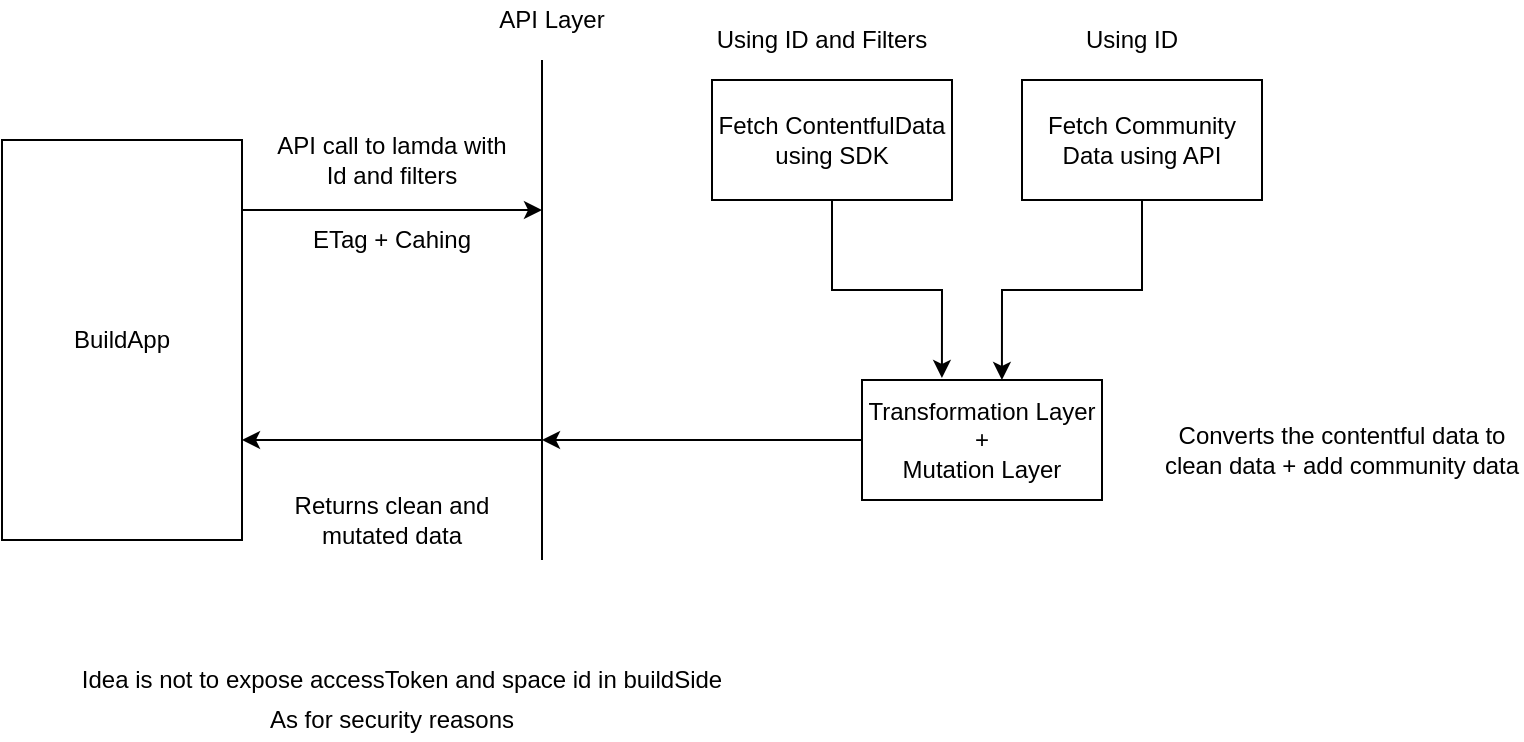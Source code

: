 <mxfile version="14.7.7" type="github">
  <diagram id="aNkAg4QUc68grZBY7BTt" name="Page-1">
    <mxGraphModel dx="868" dy="450" grid="1" gridSize="10" guides="1" tooltips="1" connect="1" arrows="1" fold="1" page="1" pageScale="1" pageWidth="850" pageHeight="1100" math="0" shadow="0">
      <root>
        <mxCell id="0" />
        <mxCell id="1" parent="0" />
        <mxCell id="e0Ur5RgyYTAECch3bVQd-1" value="BuildApp" style="rounded=0;whiteSpace=wrap;html=1;" vertex="1" parent="1">
          <mxGeometry x="10" y="80" width="120" height="200" as="geometry" />
        </mxCell>
        <mxCell id="e0Ur5RgyYTAECch3bVQd-8" style="edgeStyle=orthogonalEdgeStyle;rounded=0;orthogonalLoop=1;jettySize=auto;html=1;entryX=0.333;entryY=-0.017;entryDx=0;entryDy=0;entryPerimeter=0;" edge="1" parent="1" source="e0Ur5RgyYTAECch3bVQd-2" target="e0Ur5RgyYTAECch3bVQd-7">
          <mxGeometry relative="1" as="geometry">
            <mxPoint x="480" y="160" as="targetPoint" />
          </mxGeometry>
        </mxCell>
        <mxCell id="e0Ur5RgyYTAECch3bVQd-2" value="Fetch ContentfulData using SDK" style="rounded=0;whiteSpace=wrap;html=1;" vertex="1" parent="1">
          <mxGeometry x="365" y="50" width="120" height="60" as="geometry" />
        </mxCell>
        <mxCell id="e0Ur5RgyYTAECch3bVQd-3" value="" style="endArrow=none;html=1;" edge="1" parent="1">
          <mxGeometry width="50" height="50" relative="1" as="geometry">
            <mxPoint x="280" y="290" as="sourcePoint" />
            <mxPoint x="280" y="40" as="targetPoint" />
          </mxGeometry>
        </mxCell>
        <mxCell id="e0Ur5RgyYTAECch3bVQd-9" style="edgeStyle=orthogonalEdgeStyle;rounded=0;orthogonalLoop=1;jettySize=auto;html=1;exitX=0.5;exitY=1;exitDx=0;exitDy=0;entryX=0.583;entryY=0;entryDx=0;entryDy=0;entryPerimeter=0;" edge="1" parent="1" source="e0Ur5RgyYTAECch3bVQd-6" target="e0Ur5RgyYTAECch3bVQd-7">
          <mxGeometry relative="1" as="geometry" />
        </mxCell>
        <mxCell id="e0Ur5RgyYTAECch3bVQd-6" value="Fetch Community Data using API" style="rounded=0;whiteSpace=wrap;html=1;" vertex="1" parent="1">
          <mxGeometry x="520" y="50" width="120" height="60" as="geometry" />
        </mxCell>
        <mxCell id="e0Ur5RgyYTAECch3bVQd-17" style="edgeStyle=orthogonalEdgeStyle;rounded=0;orthogonalLoop=1;jettySize=auto;html=1;" edge="1" parent="1" source="e0Ur5RgyYTAECch3bVQd-7">
          <mxGeometry relative="1" as="geometry">
            <mxPoint x="280" y="230" as="targetPoint" />
          </mxGeometry>
        </mxCell>
        <mxCell id="e0Ur5RgyYTAECch3bVQd-7" value="Transformation Layer +&lt;br&gt;Mutation Layer" style="rounded=0;whiteSpace=wrap;html=1;" vertex="1" parent="1">
          <mxGeometry x="440" y="200" width="120" height="60" as="geometry" />
        </mxCell>
        <mxCell id="e0Ur5RgyYTAECch3bVQd-12" style="edgeStyle=orthogonalEdgeStyle;rounded=0;orthogonalLoop=1;jettySize=auto;html=1;exitX=0.5;exitY=1;exitDx=0;exitDy=0;" edge="1" parent="1" source="e0Ur5RgyYTAECch3bVQd-1" target="e0Ur5RgyYTAECch3bVQd-1">
          <mxGeometry relative="1" as="geometry" />
        </mxCell>
        <mxCell id="e0Ur5RgyYTAECch3bVQd-15" value="" style="endArrow=classic;html=1;exitX=1;exitY=0.175;exitDx=0;exitDy=0;exitPerimeter=0;" edge="1" parent="1" source="e0Ur5RgyYTAECch3bVQd-1">
          <mxGeometry width="50" height="50" relative="1" as="geometry">
            <mxPoint x="400" y="230" as="sourcePoint" />
            <mxPoint x="280" y="115" as="targetPoint" />
          </mxGeometry>
        </mxCell>
        <mxCell id="e0Ur5RgyYTAECch3bVQd-16" value="" style="endArrow=classic;html=1;entryX=1;entryY=0.75;entryDx=0;entryDy=0;" edge="1" parent="1" target="e0Ur5RgyYTAECch3bVQd-1">
          <mxGeometry width="50" height="50" relative="1" as="geometry">
            <mxPoint x="280" y="230" as="sourcePoint" />
            <mxPoint x="450" y="180" as="targetPoint" />
          </mxGeometry>
        </mxCell>
        <mxCell id="e0Ur5RgyYTAECch3bVQd-22" value="API call to lamda with Id and filters" style="text;html=1;strokeColor=none;fillColor=none;align=center;verticalAlign=middle;whiteSpace=wrap;rounded=0;" vertex="1" parent="1">
          <mxGeometry x="140" y="70" width="130" height="40" as="geometry" />
        </mxCell>
        <mxCell id="e0Ur5RgyYTAECch3bVQd-23" value="Returns clean and mutated data" style="text;html=1;strokeColor=none;fillColor=none;align=center;verticalAlign=middle;whiteSpace=wrap;rounded=0;" vertex="1" parent="1">
          <mxGeometry x="135" y="260" width="140" height="20" as="geometry" />
        </mxCell>
        <mxCell id="e0Ur5RgyYTAECch3bVQd-24" value="Using ID and Filters" style="text;html=1;strokeColor=none;fillColor=none;align=center;verticalAlign=middle;whiteSpace=wrap;rounded=0;" vertex="1" parent="1">
          <mxGeometry x="330" y="20" width="180" height="20" as="geometry" />
        </mxCell>
        <mxCell id="e0Ur5RgyYTAECch3bVQd-25" value="Using ID" style="text;html=1;strokeColor=none;fillColor=none;align=center;verticalAlign=middle;whiteSpace=wrap;rounded=0;" vertex="1" parent="1">
          <mxGeometry x="490" y="20" width="170" height="20" as="geometry" />
        </mxCell>
        <mxCell id="e0Ur5RgyYTAECch3bVQd-28" value="Converts the contentful data to clean data + add community data" style="text;html=1;strokeColor=none;fillColor=none;align=center;verticalAlign=middle;whiteSpace=wrap;rounded=0;" vertex="1" parent="1">
          <mxGeometry x="590" y="190" width="180" height="90" as="geometry" />
        </mxCell>
        <mxCell id="e0Ur5RgyYTAECch3bVQd-29" value="ETag + Cahing" style="text;html=1;strokeColor=none;fillColor=none;align=center;verticalAlign=middle;whiteSpace=wrap;rounded=0;" vertex="1" parent="1">
          <mxGeometry x="135" y="120" width="140" height="20" as="geometry" />
        </mxCell>
        <mxCell id="e0Ur5RgyYTAECch3bVQd-30" value="Idea is not to expose accessToken and space id in buildSide" style="text;html=1;strokeColor=none;fillColor=none;align=center;verticalAlign=middle;whiteSpace=wrap;rounded=0;" vertex="1" parent="1">
          <mxGeometry x="40" y="340" width="340" height="20" as="geometry" />
        </mxCell>
        <mxCell id="e0Ur5RgyYTAECch3bVQd-31" value="API Layer" style="text;html=1;strokeColor=none;fillColor=none;align=center;verticalAlign=middle;whiteSpace=wrap;rounded=0;" vertex="1" parent="1">
          <mxGeometry x="250" y="10" width="70" height="20" as="geometry" />
        </mxCell>
        <mxCell id="e0Ur5RgyYTAECch3bVQd-32" value="As for security reasons" style="text;html=1;strokeColor=none;fillColor=none;align=center;verticalAlign=middle;whiteSpace=wrap;rounded=0;" vertex="1" parent="1">
          <mxGeometry x="40" y="360" width="330" height="20" as="geometry" />
        </mxCell>
      </root>
    </mxGraphModel>
  </diagram>
</mxfile>

